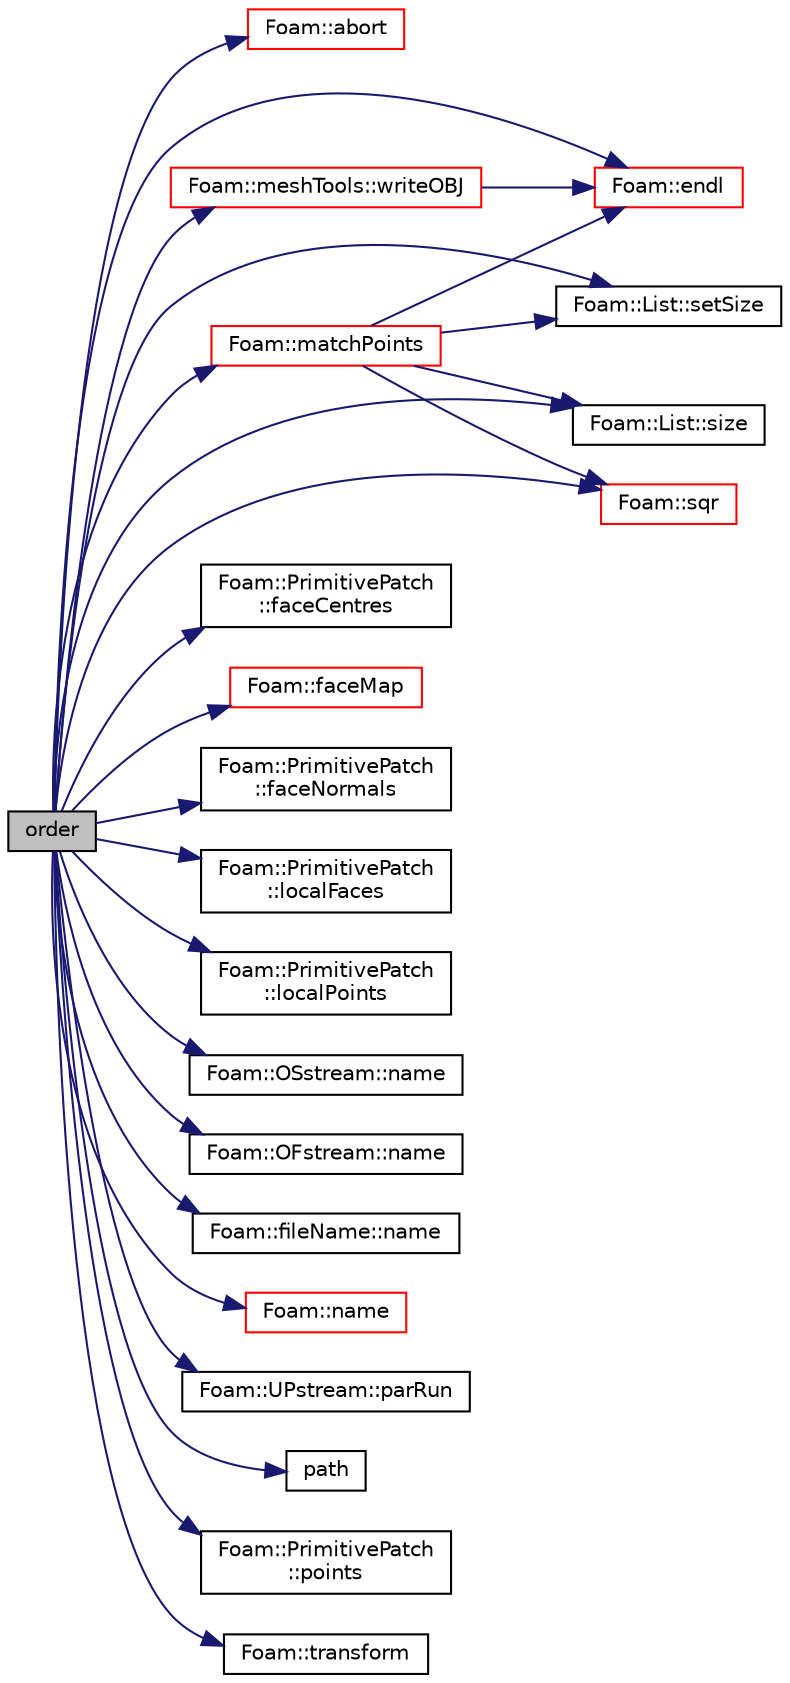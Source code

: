 digraph "order"
{
  bgcolor="transparent";
  edge [fontname="Helvetica",fontsize="10",labelfontname="Helvetica",labelfontsize="10"];
  node [fontname="Helvetica",fontsize="10",shape=record];
  rankdir="LR";
  Node1635 [label="order",height=0.2,width=0.4,color="black", fillcolor="grey75", style="filled", fontcolor="black"];
  Node1635 -> Node1636 [color="midnightblue",fontsize="10",style="solid",fontname="Helvetica"];
  Node1636 [label="Foam::abort",height=0.2,width=0.4,color="red",URL="$a21851.html#a447107a607d03e417307c203fa5fb44b"];
  Node1635 -> Node1643 [color="midnightblue",fontsize="10",style="solid",fontname="Helvetica"];
  Node1643 [label="Foam::endl",height=0.2,width=0.4,color="red",URL="$a21851.html#a2db8fe02a0d3909e9351bb4275b23ce4",tooltip="Add newline and flush stream. "];
  Node1635 -> Node1681 [color="midnightblue",fontsize="10",style="solid",fontname="Helvetica"];
  Node1681 [label="Foam::PrimitivePatch\l::faceCentres",height=0.2,width=0.4,color="black",URL="$a28693.html#a3f2a4d64417ede063b140fd1b65fa591",tooltip="Return face centres for patch. "];
  Node1635 -> Node1682 [color="midnightblue",fontsize="10",style="solid",fontname="Helvetica"];
  Node1682 [label="Foam::faceMap",height=0.2,width=0.4,color="red",URL="$a21851.html#aa77215843e964fac259ab06e68d0ee02"];
  Node1635 -> Node1689 [color="midnightblue",fontsize="10",style="solid",fontname="Helvetica"];
  Node1689 [label="Foam::PrimitivePatch\l::faceNormals",height=0.2,width=0.4,color="black",URL="$a28693.html#ad96a54bba336ea57f59f0da350d3c265",tooltip="Return face normals for patch. "];
  Node1635 -> Node1690 [color="midnightblue",fontsize="10",style="solid",fontname="Helvetica"];
  Node1690 [label="Foam::PrimitivePatch\l::localFaces",height=0.2,width=0.4,color="black",URL="$a28693.html#aa4bd29e9c9de3d53e26aa2bf2e803c60",tooltip="Return patch faces addressing into local point list. "];
  Node1635 -> Node1691 [color="midnightblue",fontsize="10",style="solid",fontname="Helvetica"];
  Node1691 [label="Foam::PrimitivePatch\l::localPoints",height=0.2,width=0.4,color="black",URL="$a28693.html#aca6c65ee2831bb6795149af7635640a2",tooltip="Return pointField of points in patch. "];
  Node1635 -> Node1692 [color="midnightblue",fontsize="10",style="solid",fontname="Helvetica"];
  Node1692 [label="Foam::matchPoints",height=0.2,width=0.4,color="red",URL="$a21851.html#abc7cba30306098a4eaf18f508d39ea10",tooltip="Determine correspondence between pointFields. Gets passed. "];
  Node1692 -> Node1643 [color="midnightblue",fontsize="10",style="solid",fontname="Helvetica"];
  Node1692 -> Node1697 [color="midnightblue",fontsize="10",style="solid",fontname="Helvetica"];
  Node1697 [label="Foam::List::setSize",height=0.2,width=0.4,color="black",URL="$a26833.html#aedb985ffeaf1bdbfeccc2a8730405703",tooltip="Reset size of List. "];
  Node1692 -> Node1688 [color="midnightblue",fontsize="10",style="solid",fontname="Helvetica"];
  Node1688 [label="Foam::List::size",height=0.2,width=0.4,color="black",URL="$a26833.html#a8a5f6fa29bd4b500caf186f60245b384",tooltip="Override size to be inconsistent with allocated storage. "];
  Node1692 -> Node1699 [color="midnightblue",fontsize="10",style="solid",fontname="Helvetica"];
  Node1699 [label="Foam::sqr",height=0.2,width=0.4,color="red",URL="$a21851.html#a277dc11c581d53826ab5090b08f3b17b"];
  Node1635 -> Node1701 [color="midnightblue",fontsize="10",style="solid",fontname="Helvetica"];
  Node1701 [label="Foam::OSstream::name",height=0.2,width=0.4,color="black",URL="$a27397.html#a41b2d01e5fd6e1bc71a895d8b8a86308",tooltip="Return the name of the stream. "];
  Node1635 -> Node1702 [color="midnightblue",fontsize="10",style="solid",fontname="Helvetica"];
  Node1702 [label="Foam::OFstream::name",height=0.2,width=0.4,color="black",URL="$a27297.html#aba53f1f9c8fadfa65f4099af10df348c",tooltip="Return the name of the stream. "];
  Node1635 -> Node1703 [color="midnightblue",fontsize="10",style="solid",fontname="Helvetica"];
  Node1703 [label="Foam::fileName::name",height=0.2,width=0.4,color="black",URL="$a29541.html#a433b30fb3a93b9b4d07204699a319ca5",tooltip="Return file name (part beyond last /) "];
  Node1635 -> Node1704 [color="midnightblue",fontsize="10",style="solid",fontname="Helvetica"];
  Node1704 [label="Foam::name",height=0.2,width=0.4,color="red",URL="$a21851.html#adcb0df2bd4953cb6bb390272d8263c3a",tooltip="Return a string representation of a complex. "];
  Node1635 -> Node1662 [color="midnightblue",fontsize="10",style="solid",fontname="Helvetica"];
  Node1662 [label="Foam::UPstream::parRun",height=0.2,width=0.4,color="black",URL="$a27377.html#adbb27f04b5705440fb8b09f278059011",tooltip="Is this a parallel run? "];
  Node1635 -> Node1707 [color="midnightblue",fontsize="10",style="solid",fontname="Helvetica"];
  Node1707 [label="path",height=0.2,width=0.4,color="black",URL="$a19796.html#ad8adfaf80503dc99cbb14bf07bf1eb22"];
  Node1635 -> Node1708 [color="midnightblue",fontsize="10",style="solid",fontname="Helvetica"];
  Node1708 [label="Foam::PrimitivePatch\l::points",height=0.2,width=0.4,color="black",URL="$a28693.html#aa3c7d968f31c88780c663876f64ef6a6",tooltip="Return reference to global points. "];
  Node1635 -> Node1697 [color="midnightblue",fontsize="10",style="solid",fontname="Helvetica"];
  Node1635 -> Node1688 [color="midnightblue",fontsize="10",style="solid",fontname="Helvetica"];
  Node1635 -> Node1699 [color="midnightblue",fontsize="10",style="solid",fontname="Helvetica"];
  Node1635 -> Node1709 [color="midnightblue",fontsize="10",style="solid",fontname="Helvetica"];
  Node1709 [label="Foam::transform",height=0.2,width=0.4,color="black",URL="$a21851.html#a919915170941701c1223291531ad010c"];
  Node1635 -> Node1710 [color="midnightblue",fontsize="10",style="solid",fontname="Helvetica"];
  Node1710 [label="Foam::meshTools::writeOBJ",height=0.2,width=0.4,color="red",URL="$a21883.html#afd76c6ccc8ee4a5957f0232218167c17",tooltip="Write obj representation of point. "];
  Node1710 -> Node1643 [color="midnightblue",fontsize="10",style="solid",fontname="Helvetica"];
}
